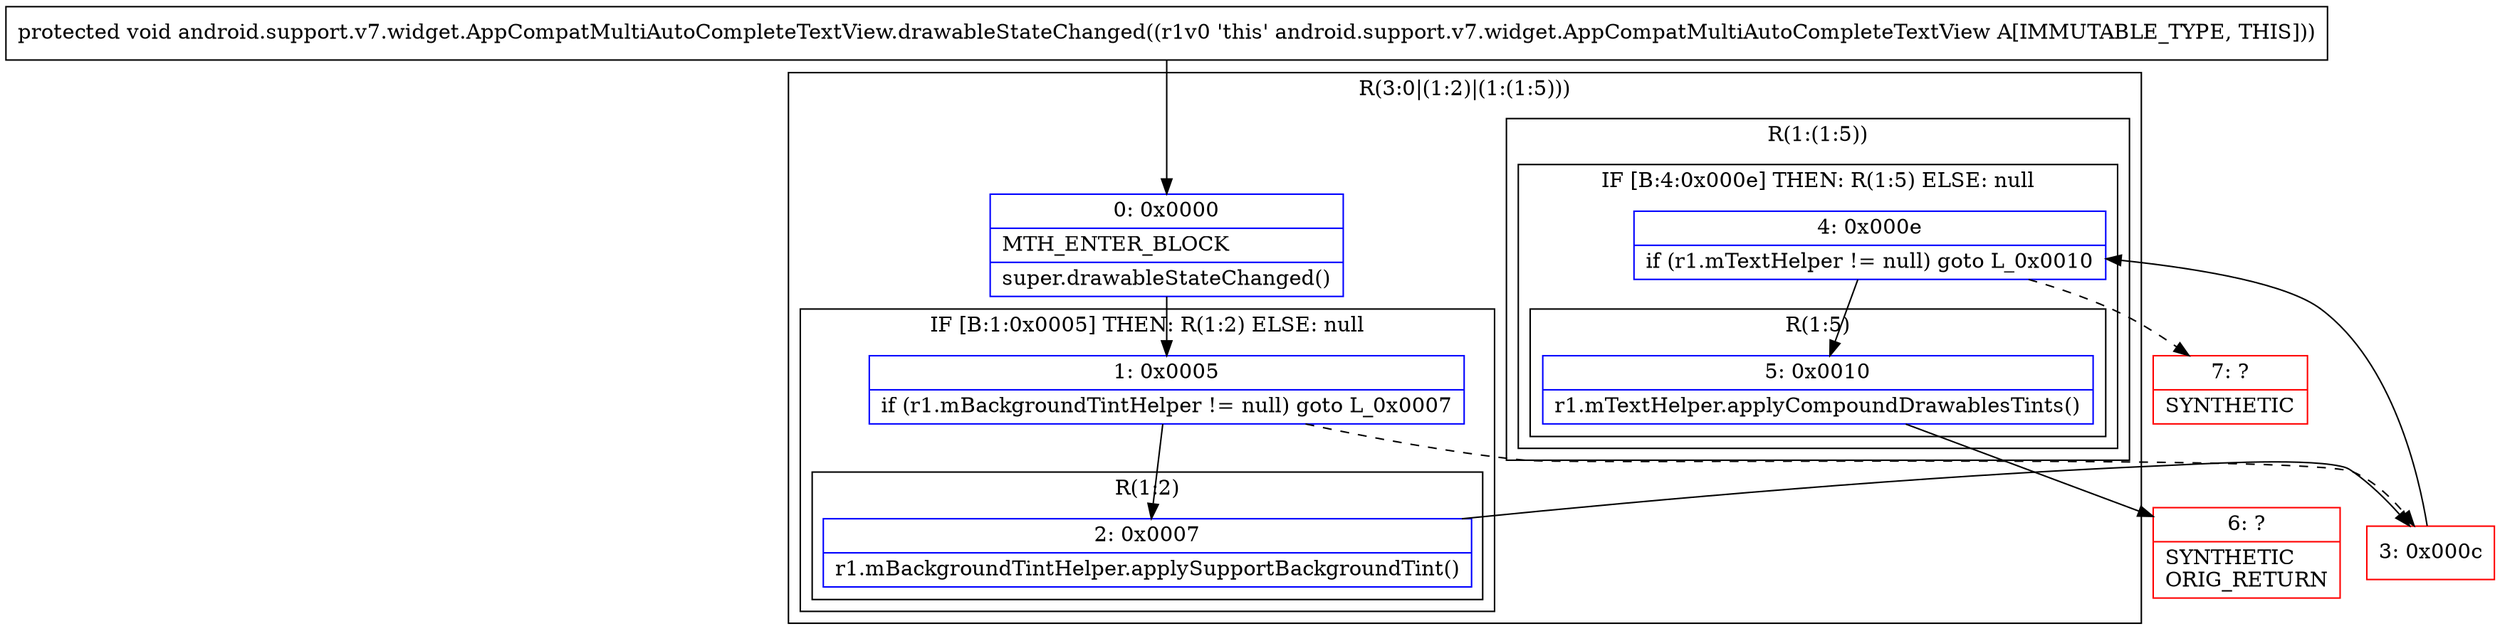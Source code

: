 digraph "CFG forandroid.support.v7.widget.AppCompatMultiAutoCompleteTextView.drawableStateChanged()V" {
subgraph cluster_Region_1810031238 {
label = "R(3:0|(1:2)|(1:(1:5)))";
node [shape=record,color=blue];
Node_0 [shape=record,label="{0\:\ 0x0000|MTH_ENTER_BLOCK\l|super.drawableStateChanged()\l}"];
subgraph cluster_IfRegion_764868009 {
label = "IF [B:1:0x0005] THEN: R(1:2) ELSE: null";
node [shape=record,color=blue];
Node_1 [shape=record,label="{1\:\ 0x0005|if (r1.mBackgroundTintHelper != null) goto L_0x0007\l}"];
subgraph cluster_Region_271276089 {
label = "R(1:2)";
node [shape=record,color=blue];
Node_2 [shape=record,label="{2\:\ 0x0007|r1.mBackgroundTintHelper.applySupportBackgroundTint()\l}"];
}
}
subgraph cluster_Region_814846666 {
label = "R(1:(1:5))";
node [shape=record,color=blue];
subgraph cluster_IfRegion_1276878988 {
label = "IF [B:4:0x000e] THEN: R(1:5) ELSE: null";
node [shape=record,color=blue];
Node_4 [shape=record,label="{4\:\ 0x000e|if (r1.mTextHelper != null) goto L_0x0010\l}"];
subgraph cluster_Region_1446657819 {
label = "R(1:5)";
node [shape=record,color=blue];
Node_5 [shape=record,label="{5\:\ 0x0010|r1.mTextHelper.applyCompoundDrawablesTints()\l}"];
}
}
}
}
Node_3 [shape=record,color=red,label="{3\:\ 0x000c}"];
Node_6 [shape=record,color=red,label="{6\:\ ?|SYNTHETIC\lORIG_RETURN\l}"];
Node_7 [shape=record,color=red,label="{7\:\ ?|SYNTHETIC\l}"];
MethodNode[shape=record,label="{protected void android.support.v7.widget.AppCompatMultiAutoCompleteTextView.drawableStateChanged((r1v0 'this' android.support.v7.widget.AppCompatMultiAutoCompleteTextView A[IMMUTABLE_TYPE, THIS])) }"];
MethodNode -> Node_0;
Node_0 -> Node_1;
Node_1 -> Node_2;
Node_1 -> Node_3[style=dashed];
Node_2 -> Node_3;
Node_4 -> Node_5;
Node_4 -> Node_7[style=dashed];
Node_5 -> Node_6;
Node_3 -> Node_4;
}

